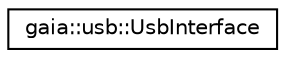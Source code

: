 digraph G
{
  edge [fontname="Helvetica",fontsize="10",labelfontname="Helvetica",labelfontsize="10"];
  node [fontname="Helvetica",fontsize="10",shape=record];
  rankdir=LR;
  Node1 [label="gaia::usb::UsbInterface",height=0.2,width=0.4,color="black", fillcolor="white", style="filled",URL="$d3/d38/classgaia_1_1usb_1_1_usb_interface.html",tooltip="A class representing an interface on a UsbDevice."];
}

